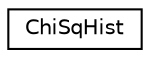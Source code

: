 digraph "Иерархия классов. Графический вид."
{
 // LATEX_PDF_SIZE
  edge [fontname="Helvetica",fontsize="10",labelfontname="Helvetica",labelfontsize="10"];
  node [fontname="Helvetica",fontsize="10",shape=record];
  rankdir="LR";
  Node0 [label="ChiSqHist",height=0.2,width=0.4,color="black", fillcolor="white", style="filled",URL="$classChiSqHist.html",tooltip=" "];
}
